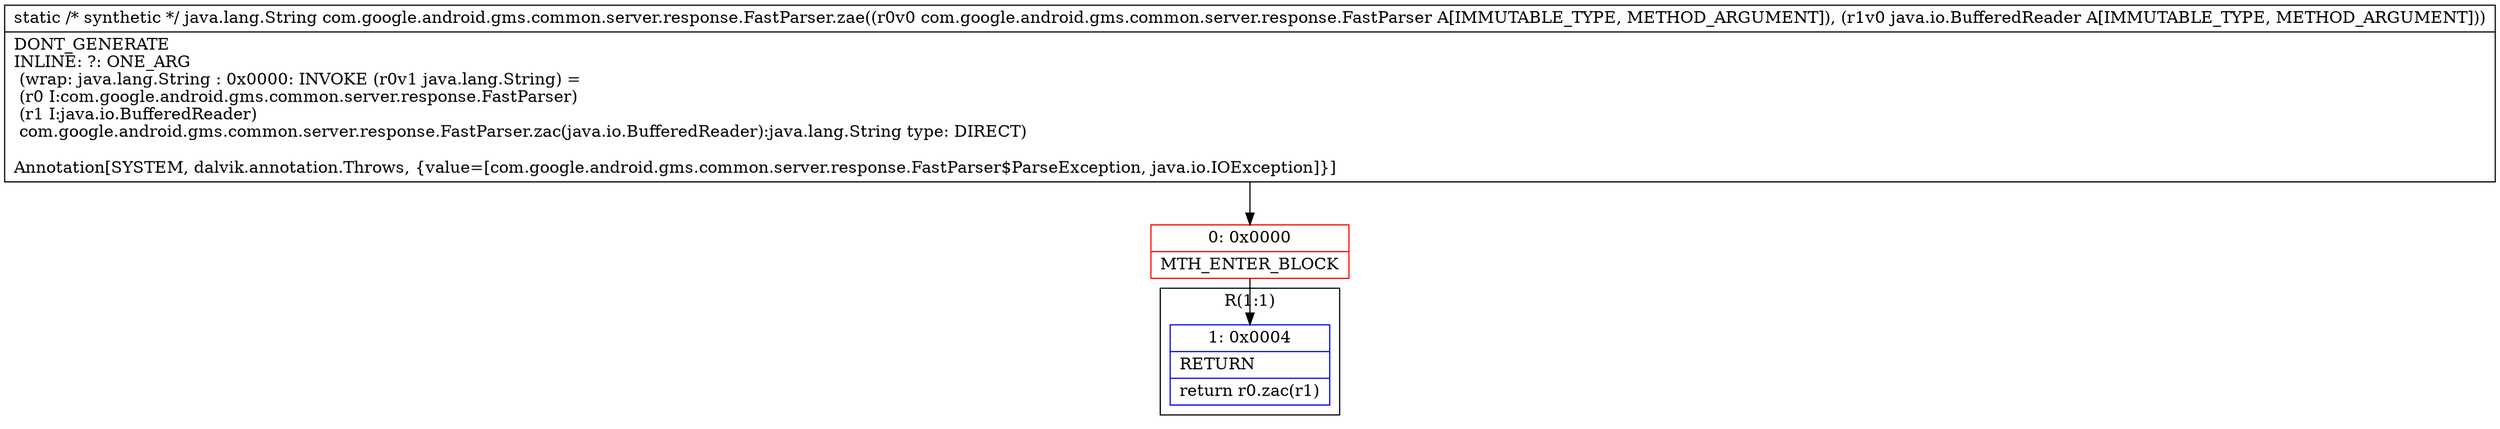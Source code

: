 digraph "CFG forcom.google.android.gms.common.server.response.FastParser.zae(Lcom\/google\/android\/gms\/common\/server\/response\/FastParser;Ljava\/io\/BufferedReader;)Ljava\/lang\/String;" {
subgraph cluster_Region_1972700822 {
label = "R(1:1)";
node [shape=record,color=blue];
Node_1 [shape=record,label="{1\:\ 0x0004|RETURN\l|return r0.zac(r1)\l}"];
}
Node_0 [shape=record,color=red,label="{0\:\ 0x0000|MTH_ENTER_BLOCK\l}"];
MethodNode[shape=record,label="{static \/* synthetic *\/ java.lang.String com.google.android.gms.common.server.response.FastParser.zae((r0v0 com.google.android.gms.common.server.response.FastParser A[IMMUTABLE_TYPE, METHOD_ARGUMENT]), (r1v0 java.io.BufferedReader A[IMMUTABLE_TYPE, METHOD_ARGUMENT]))  | DONT_GENERATE\lINLINE: ?: ONE_ARG  \l  (wrap: java.lang.String : 0x0000: INVOKE  (r0v1 java.lang.String) = \l  (r0 I:com.google.android.gms.common.server.response.FastParser)\l  (r1 I:java.io.BufferedReader)\l com.google.android.gms.common.server.response.FastParser.zac(java.io.BufferedReader):java.lang.String type: DIRECT)\l\lAnnotation[SYSTEM, dalvik.annotation.Throws, \{value=[com.google.android.gms.common.server.response.FastParser$ParseException, java.io.IOException]\}]\l}"];
MethodNode -> Node_0;
Node_0 -> Node_1;
}

